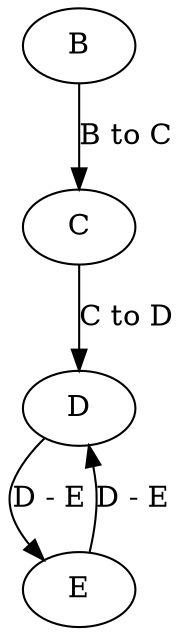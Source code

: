 digraph LIEGE{
	0[
		label = "B"
	]
	1[
		label = "C"
	]
	2[
		label = "D"
	]
	3[
		label = "E"
	]
	3 -> 2 [label = "D - E"]
	0 -> 1 [label = "B to C"]
	2 -> 3 [label = "D - E"]
	1 -> 2 [label = "C to D"]
}
